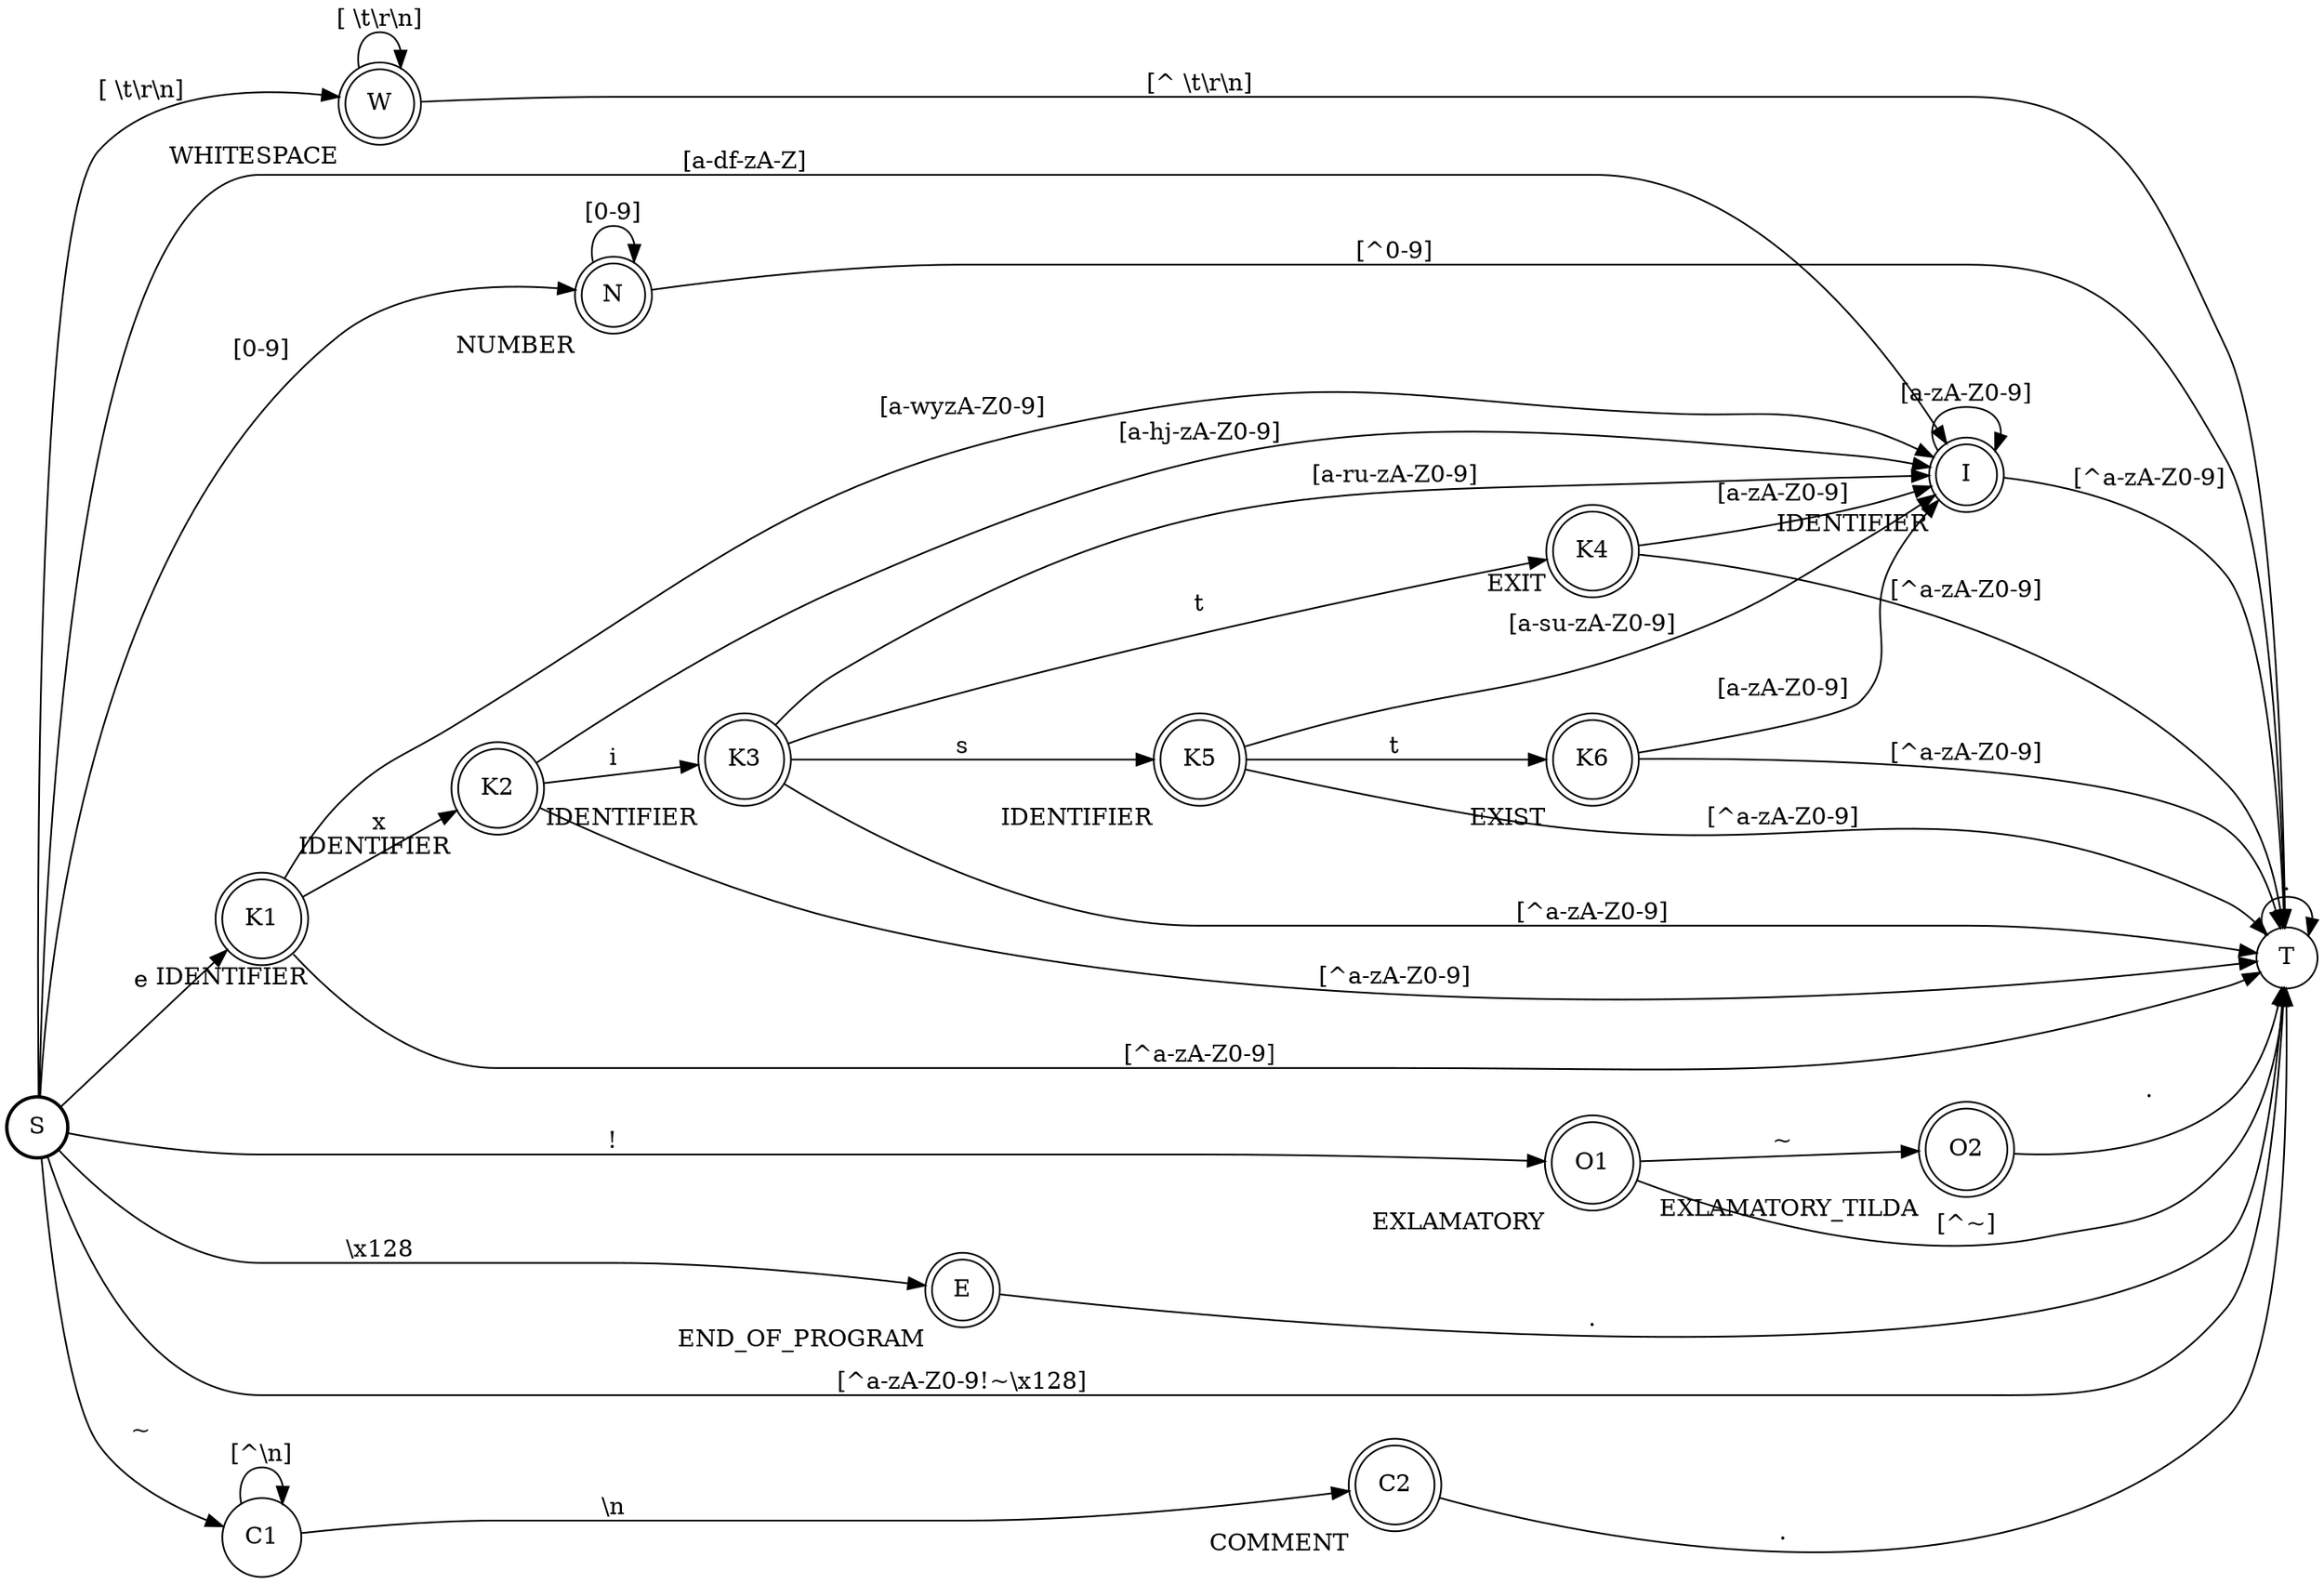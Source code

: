 digraph deterministic {
  rankdir="LR";

  node [shape=circle]
  S    [style=bold]
  W, I, N, K1, K2, K3, K4, K5, K6, C2, O1, O2, E [shape=doublecircle]
  W    [xlabel="WHITESPACE"]
  I, K1, K2, K3, K5 [xlabel="IDENTIFIER"]
  N    [xlabel="NUMBER"]
  K4   [xlabel="EXIT"]
  K6   [xlabel="EXIST"]
  C2   [xlabel="COMMENT"]
  O1   [xlabel="EXLAMATORY"]
  O2   [xlabel="EXLAMATORY_TILDA"]
  E    [xlabel="END_OF_PROGRAM"]
  
  S  -> W  [label="[ \\t\\r\\n]"]
  W  -> W  [label="[ \\t\\r\\n]"]
  W  -> T  [label="[^ \\t\\r\\n]"]
  T  -> T  [label="."]
  S  -> I  [label="[a-df-zA-Z]"]
  I  -> I  [label="[a-zA-Z0-9]"]
  I  -> T  [label="[^a-zA-Z0-9]"]
  S  -> K1 [label="e"]
  K1 -> I  [label="[a-wyzA-Z0-9]"]
  K1 -> K2 [label="x"]
  K1 -> T  [label="[^a-zA-Z0-9]"]
  K2 -> I  [label="[a-hj-zA-Z0-9]"]
  K2 -> K3 [label="i"]
  K2 -> T  [label="[^a-zA-Z0-9]"]
  K3 -> I  [label="[a-ru-zA-Z0-9]"]
  K3 -> K4 [label="t"]
  K3 -> K5 [label="s"]
  K3 -> T  [label="[^a-zA-Z0-9]"]
  K4 -> I  [label="[a-zA-Z0-9]"] 
  K4 -> T  [label="[^a-zA-Z0-9]"]
  K5 -> I  [label="[a-su-zA-Z0-9]"]
  K5 -> K6 [label="t"]
  K5 -> T  [label="[^a-zA-Z0-9]"]
  K6 -> I  [label="[a-zA-Z0-9]"]
  K6 -> T  [label="[^a-zA-Z0-9]"]
  S  -> N  [label="[0-9]"]
  N  -> N  [label="[0-9]"]
  N  -> T  [label="[^0-9]"]
  S  -> C1 [label="~"]
  C1 -> C1 [label="[^\\n]"]
  C1 -> C2 [label="\\n"]
  C2 -> T  [label="."]
  S  -> O1 [label="!"]
  O1 -> O2 [label="~"]
  O1 -> T  [label="[^~]"]
  O2 -> T  [label="."]
  S  -> E  [label="\\x128"]
  E  -> T  [label="."]
  S  -> T  [label="[^a-zA-Z0-9!~\\x128]"]
}
